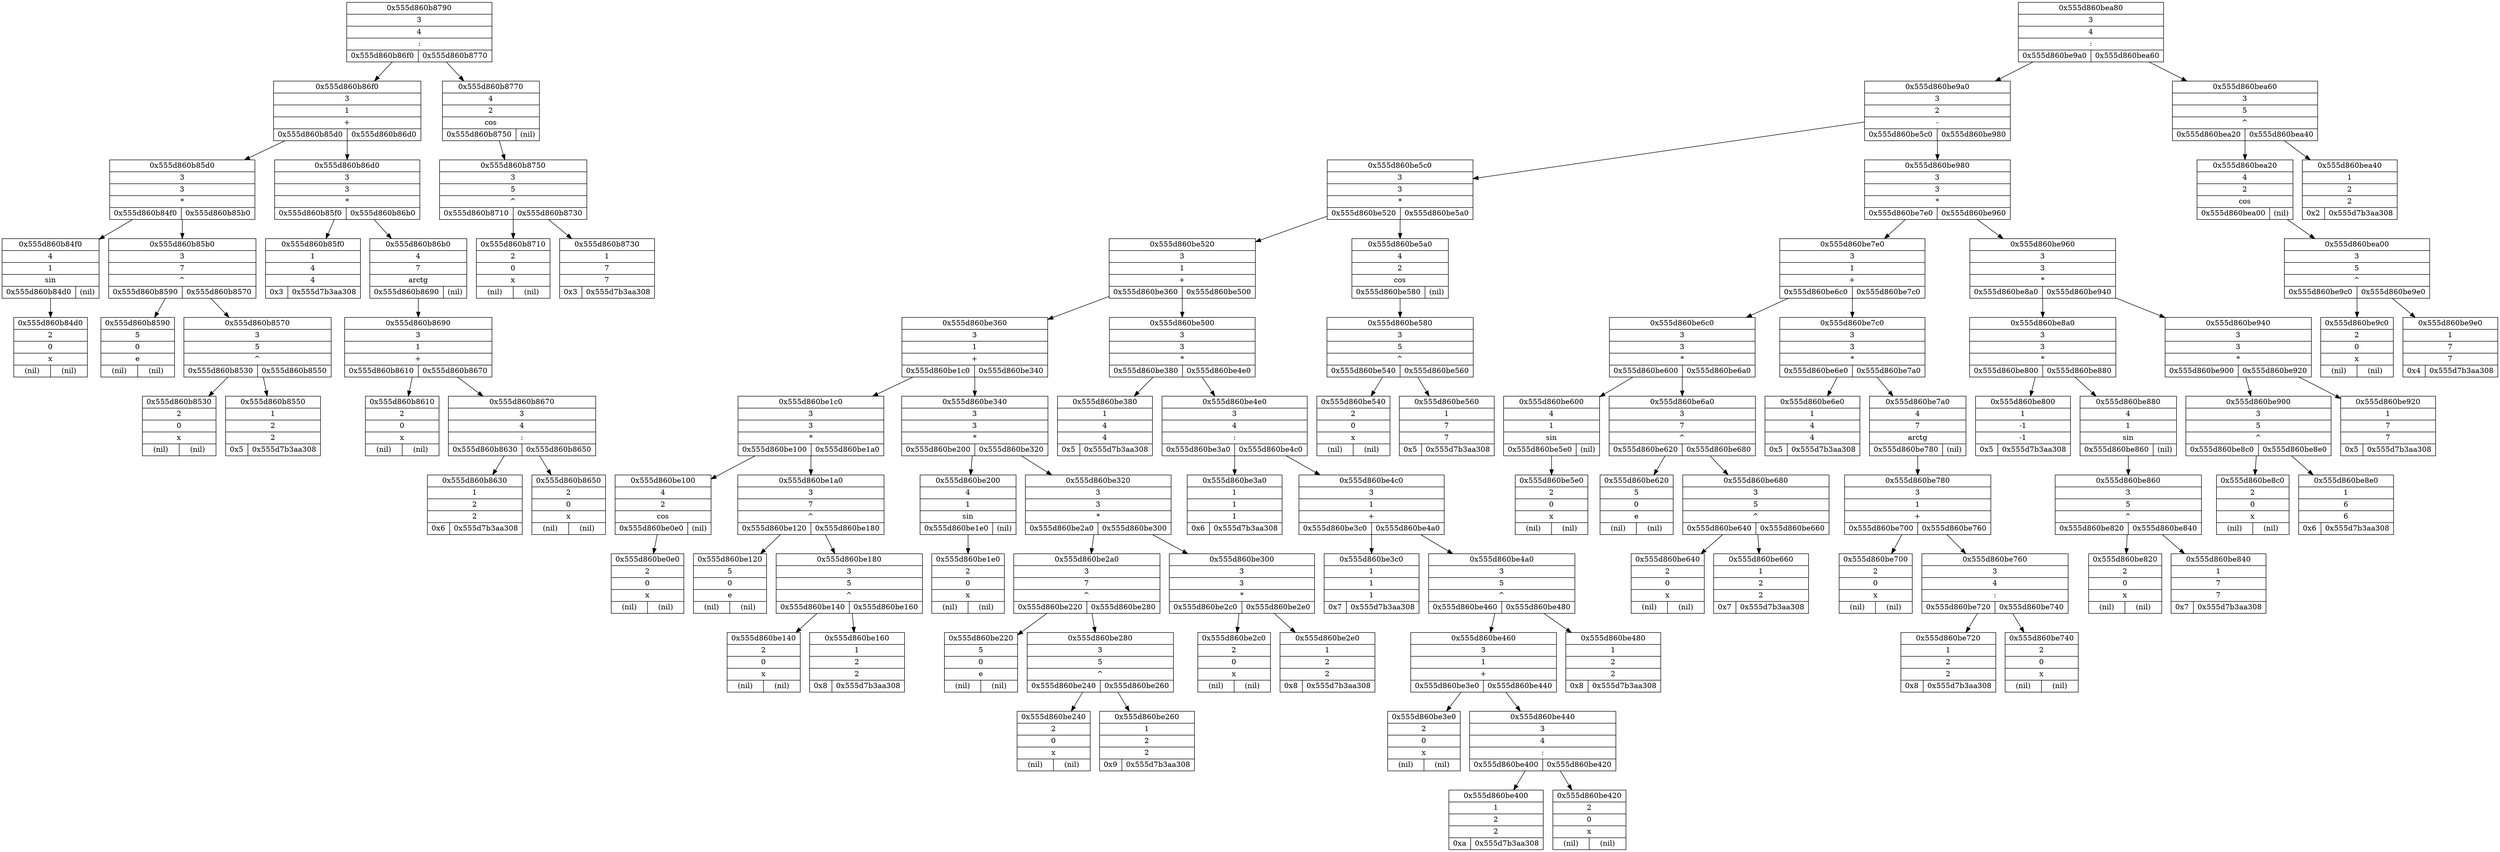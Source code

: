 digraph G{
rankdir=HR;
node0x555d860b8790 [shape=record, label = " {0x555d860b8790 | 3 | 4 |  :|{0x555d860b86f0 | 0x555d860b8770}}", rang = 0]
node0x555d860b86f0 [shape=record, label = " {0x555d860b86f0 | 3 | 1 |  +|{0x555d860b85d0 | 0x555d860b86d0}}", rang = 1]
node0x555d860b85d0 [shape=record, label = " {0x555d860b85d0 | 3 | 3 |  *|{0x555d860b84f0 | 0x555d860b85b0}}", rang = 2]
node0x555d860b84f0 [shape=record, label = " {0x555d860b84f0 | 4 | 1 | sin|{0x555d860b84d0 | (nil)}}", rang = 3]
node0x555d860b84d0 [shape=record, label = " {0x555d860b84d0 | 2 | 0 |  x|{(nil) | (nil)}}", rang = 4]
node0x555d860b85b0 [shape=record, label = " {0x555d860b85b0 | 3 | 7 |  ^|{0x555d860b8590 | 0x555d860b8570}}", rang = 3]
node0x555d860b8590 [shape=record, label = " {0x555d860b8590 | 5 | 0 |  e|{(nil) | (nil)}}", rang = 4]
node0x555d860b8570 [shape=record, label = " {0x555d860b8570 | 3 | 5 |  ^|{0x555d860b8530 | 0x555d860b8550}}", rang = 4]
node0x555d860b8530 [shape=record, label = " {0x555d860b8530 | 2 | 0 |  x|{(nil) | (nil)}}", rang = 5]
node0x555d860b8550 [shape=record, label = " {0x555d860b8550 | 1 | 2 |  2|{0x5 | 0x555d7b3aa308}}", rang = -2046039392]
node0x555d860b86d0 [shape=record, label = " {0x555d860b86d0 | 3 | 3 |  *|{0x555d860b85f0 | 0x555d860b86b0}}", rang = 2]
node0x555d860b85f0 [shape=record, label = " {0x555d860b85f0 | 1 | 4 |  4|{0x3 | 0x555d7b3aa308}}", rang = -2046039392]
node0x555d860b86b0 [shape=record, label = " {0x555d860b86b0 | 4 | 7 | arctg|{0x555d860b8690 | (nil)}}", rang = 3]
node0x555d860b8690 [shape=record, label = " {0x555d860b8690 | 3 | 1 |  +|{0x555d860b8610 | 0x555d860b8670}}", rang = 4]
node0x555d860b8610 [shape=record, label = " {0x555d860b8610 | 2 | 0 |  x|{(nil) | (nil)}}", rang = 5]
node0x555d860b8670 [shape=record, label = " {0x555d860b8670 | 3 | 4 |  :|{0x555d860b8630 | 0x555d860b8650}}", rang = 5]
node0x555d860b8630 [shape=record, label = " {0x555d860b8630 | 1 | 2 |  2|{0x6 | 0x555d7b3aa308}}", rang = -2046039392]
node0x555d860b8650 [shape=record, label = " {0x555d860b8650 | 2 | 0 |  x|{(nil) | (nil)}}", rang = 6]
node0x555d860b8770 [shape=record, label = " {0x555d860b8770 | 4 | 2 | cos|{0x555d860b8750 | (nil)}}", rang = 1]
node0x555d860b8750 [shape=record, label = " {0x555d860b8750 | 3 | 5 |  ^|{0x555d860b8710 | 0x555d860b8730}}", rang = 2]
node0x555d860b8710 [shape=record, label = " {0x555d860b8710 | 2 | 0 |  x|{(nil) | (nil)}}", rang = 3]
node0x555d860b8730 [shape=record, label = " {0x555d860b8730 | 1 | 7 |  7|{0x3 | 0x555d7b3aa308}}", rang = -2046039392]
node0x555d860bea80 [shape=record, label = " {0x555d860bea80 | 3 | 4 |  :|{0x555d860be9a0 | 0x555d860bea60}}", rang = 0]
node0x555d860be9a0 [shape=record, label = " {0x555d860be9a0 | 3 | 2 |  -|{0x555d860be5c0 | 0x555d860be980}}", rang = 1]
node0x555d860be5c0 [shape=record, label = " {0x555d860be5c0 | 3 | 3 |  *|{0x555d860be520 | 0x555d860be5a0}}", rang = 2]
node0x555d860be520 [shape=record, label = " {0x555d860be520 | 3 | 1 |  +|{0x555d860be360 | 0x555d860be500}}", rang = 3]
node0x555d860be360 [shape=record, label = " {0x555d860be360 | 3 | 1 |  +|{0x555d860be1c0 | 0x555d860be340}}", rang = 4]
node0x555d860be1c0 [shape=record, label = " {0x555d860be1c0 | 3 | 3 |  *|{0x555d860be100 | 0x555d860be1a0}}", rang = 5]
node0x555d860be100 [shape=record, label = " {0x555d860be100 | 4 | 2 | cos|{0x555d860be0e0 | (nil)}}", rang = 6]
node0x555d860be0e0 [shape=record, label = " {0x555d860be0e0 | 2 | 0 |  x|{(nil) | (nil)}}", rang = 7]
node0x555d860be1a0 [shape=record, label = " {0x555d860be1a0 | 3 | 7 |  ^|{0x555d860be120 | 0x555d860be180}}", rang = 6]
node0x555d860be120 [shape=record, label = " {0x555d860be120 | 5 | 0 |  e|{(nil) | (nil)}}", rang = 7]
node0x555d860be180 [shape=record, label = " {0x555d860be180 | 3 | 5 |  ^|{0x555d860be140 | 0x555d860be160}}", rang = 7]
node0x555d860be140 [shape=record, label = " {0x555d860be140 | 2 | 0 |  x|{(nil) | (nil)}}", rang = 8]
node0x555d860be160 [shape=record, label = " {0x555d860be160 | 1 | 2 |  2|{0x8 | 0x555d7b3aa308}}", rang = -2046039392]
node0x555d860be340 [shape=record, label = " {0x555d860be340 | 3 | 3 |  *|{0x555d860be200 | 0x555d860be320}}", rang = 5]
node0x555d860be200 [shape=record, label = " {0x555d860be200 | 4 | 1 | sin|{0x555d860be1e0 | (nil)}}", rang = 6]
node0x555d860be1e0 [shape=record, label = " {0x555d860be1e0 | 2 | 0 |  x|{(nil) | (nil)}}", rang = 7]
node0x555d860be320 [shape=record, label = " {0x555d860be320 | 3 | 3 |  *|{0x555d860be2a0 | 0x555d860be300}}", rang = 6]
node0x555d860be2a0 [shape=record, label = " {0x555d860be2a0 | 3 | 7 |  ^|{0x555d860be220 | 0x555d860be280}}", rang = 7]
node0x555d860be220 [shape=record, label = " {0x555d860be220 | 5 | 0 |  e|{(nil) | (nil)}}", rang = 8]
node0x555d860be280 [shape=record, label = " {0x555d860be280 | 3 | 5 |  ^|{0x555d860be240 | 0x555d860be260}}", rang = 8]
node0x555d860be240 [shape=record, label = " {0x555d860be240 | 2 | 0 |  x|{(nil) | (nil)}}", rang = 9]
node0x555d860be260 [shape=record, label = " {0x555d860be260 | 1 | 2 |  2|{0x9 | 0x555d7b3aa308}}", rang = -2046039392]
node0x555d860be300 [shape=record, label = " {0x555d860be300 | 3 | 3 |  *|{0x555d860be2c0 | 0x555d860be2e0}}", rang = 7]
node0x555d860be2c0 [shape=record, label = " {0x555d860be2c0 | 2 | 0 |  x|{(nil) | (nil)}}", rang = 8]
node0x555d860be2e0 [shape=record, label = " {0x555d860be2e0 | 1 | 2 |  2|{0x8 | 0x555d7b3aa308}}", rang = -2046039392]
node0x555d860be500 [shape=record, label = " {0x555d860be500 | 3 | 3 |  *|{0x555d860be380 | 0x555d860be4e0}}", rang = 4]
node0x555d860be380 [shape=record, label = " {0x555d860be380 | 1 | 4 |  4|{0x5 | 0x555d7b3aa308}}", rang = -2046039392]
node0x555d860be4e0 [shape=record, label = " {0x555d860be4e0 | 3 | 4 |  :|{0x555d860be3a0 | 0x555d860be4c0}}", rang = 5]
node0x555d860be3a0 [shape=record, label = " {0x555d860be3a0 | 1 | 1 |  1|{0x6 | 0x555d7b3aa308}}", rang = -2046039392]
node0x555d860be4c0 [shape=record, label = " {0x555d860be4c0 | 3 | 1 |  +|{0x555d860be3c0 | 0x555d860be4a0}}", rang = 6]
node0x555d860be3c0 [shape=record, label = " {0x555d860be3c0 | 1 | 1 |  1|{0x7 | 0x555d7b3aa308}}", rang = -2046039392]
node0x555d860be4a0 [shape=record, label = " {0x555d860be4a0 | 3 | 5 |  ^|{0x555d860be460 | 0x555d860be480}}", rang = 7]
node0x555d860be460 [shape=record, label = " {0x555d860be460 | 3 | 1 |  +|{0x555d860be3e0 | 0x555d860be440}}", rang = 8]
node0x555d860be3e0 [shape=record, label = " {0x555d860be3e0 | 2 | 0 |  x|{(nil) | (nil)}}", rang = 9]
node0x555d860be440 [shape=record, label = " {0x555d860be440 | 3 | 4 |  :|{0x555d860be400 | 0x555d860be420}}", rang = 9]
node0x555d860be400 [shape=record, label = " {0x555d860be400 | 1 | 2 |  2|{0xa | 0x555d7b3aa308}}", rang = -2046039392]
node0x555d860be420 [shape=record, label = " {0x555d860be420 | 2 | 0 |  x|{(nil) | (nil)}}", rang = 10]
node0x555d860be480 [shape=record, label = " {0x555d860be480 | 1 | 2 |  2|{0x8 | 0x555d7b3aa308}}", rang = -2046039392]
node0x555d860be5a0 [shape=record, label = " {0x555d860be5a0 | 4 | 2 | cos|{0x555d860be580 | (nil)}}", rang = 3]
node0x555d860be580 [shape=record, label = " {0x555d860be580 | 3 | 5 |  ^|{0x555d860be540 | 0x555d860be560}}", rang = 4]
node0x555d860be540 [shape=record, label = " {0x555d860be540 | 2 | 0 |  x|{(nil) | (nil)}}", rang = 5]
node0x555d860be560 [shape=record, label = " {0x555d860be560 | 1 | 7 |  7|{0x5 | 0x555d7b3aa308}}", rang = -2046039392]
node0x555d860be980 [shape=record, label = " {0x555d860be980 | 3 | 3 |  *|{0x555d860be7e0 | 0x555d860be960}}", rang = 2]
node0x555d860be7e0 [shape=record, label = " {0x555d860be7e0 | 3 | 1 |  +|{0x555d860be6c0 | 0x555d860be7c0}}", rang = 3]
node0x555d860be6c0 [shape=record, label = " {0x555d860be6c0 | 3 | 3 |  *|{0x555d860be600 | 0x555d860be6a0}}", rang = 4]
node0x555d860be600 [shape=record, label = " {0x555d860be600 | 4 | 1 | sin|{0x555d860be5e0 | (nil)}}", rang = 5]
node0x555d860be5e0 [shape=record, label = " {0x555d860be5e0 | 2 | 0 |  x|{(nil) | (nil)}}", rang = 6]
node0x555d860be6a0 [shape=record, label = " {0x555d860be6a0 | 3 | 7 |  ^|{0x555d860be620 | 0x555d860be680}}", rang = 5]
node0x555d860be620 [shape=record, label = " {0x555d860be620 | 5 | 0 |  e|{(nil) | (nil)}}", rang = 6]
node0x555d860be680 [shape=record, label = " {0x555d860be680 | 3 | 5 |  ^|{0x555d860be640 | 0x555d860be660}}", rang = 6]
node0x555d860be640 [shape=record, label = " {0x555d860be640 | 2 | 0 |  x|{(nil) | (nil)}}", rang = 7]
node0x555d860be660 [shape=record, label = " {0x555d860be660 | 1 | 2 |  2|{0x7 | 0x555d7b3aa308}}", rang = -2046039392]
node0x555d860be7c0 [shape=record, label = " {0x555d860be7c0 | 3 | 3 |  *|{0x555d860be6e0 | 0x555d860be7a0}}", rang = 4]
node0x555d860be6e0 [shape=record, label = " {0x555d860be6e0 | 1 | 4 |  4|{0x5 | 0x555d7b3aa308}}", rang = -2046039392]
node0x555d860be7a0 [shape=record, label = " {0x555d860be7a0 | 4 | 7 | arctg|{0x555d860be780 | (nil)}}", rang = 5]
node0x555d860be780 [shape=record, label = " {0x555d860be780 | 3 | 1 |  +|{0x555d860be700 | 0x555d860be760}}", rang = 6]
node0x555d860be700 [shape=record, label = " {0x555d860be700 | 2 | 0 |  x|{(nil) | (nil)}}", rang = 7]
node0x555d860be760 [shape=record, label = " {0x555d860be760 | 3 | 4 |  :|{0x555d860be720 | 0x555d860be740}}", rang = 7]
node0x555d860be720 [shape=record, label = " {0x555d860be720 | 1 | 2 |  2|{0x8 | 0x555d7b3aa308}}", rang = -2046039392]
node0x555d860be740 [shape=record, label = " {0x555d860be740 | 2 | 0 |  x|{(nil) | (nil)}}", rang = 8]
node0x555d860be960 [shape=record, label = " {0x555d860be960 | 3 | 3 |  *|{0x555d860be8a0 | 0x555d860be940}}", rang = 3]
node0x555d860be8a0 [shape=record, label = " {0x555d860be8a0 | 3 | 3 |  *|{0x555d860be800 | 0x555d860be880}}", rang = 4]
node0x555d860be800 [shape=record, label = " {0x555d860be800 | 1 | -1 |  -1|{0x5 | 0x555d7b3aa308}}", rang = -2046039392]
node0x555d860be880 [shape=record, label = " {0x555d860be880 | 4 | 1 | sin|{0x555d860be860 | (nil)}}", rang = 5]
node0x555d860be860 [shape=record, label = " {0x555d860be860 | 3 | 5 |  ^|{0x555d860be820 | 0x555d860be840}}", rang = 6]
node0x555d860be820 [shape=record, label = " {0x555d860be820 | 2 | 0 |  x|{(nil) | (nil)}}", rang = 7]
node0x555d860be840 [shape=record, label = " {0x555d860be840 | 1 | 7 |  7|{0x7 | 0x555d7b3aa308}}", rang = -2046039392]
node0x555d860be940 [shape=record, label = " {0x555d860be940 | 3 | 3 |  *|{0x555d860be900 | 0x555d860be920}}", rang = 4]
node0x555d860be900 [shape=record, label = " {0x555d860be900 | 3 | 5 |  ^|{0x555d860be8c0 | 0x555d860be8e0}}", rang = 5]
node0x555d860be8c0 [shape=record, label = " {0x555d860be8c0 | 2 | 0 |  x|{(nil) | (nil)}}", rang = 6]
node0x555d860be8e0 [shape=record, label = " {0x555d860be8e0 | 1 | 6 |  6|{0x6 | 0x555d7b3aa308}}", rang = -2046039392]
node0x555d860be920 [shape=record, label = " {0x555d860be920 | 1 | 7 |  7|{0x5 | 0x555d7b3aa308}}", rang = -2046039392]
node0x555d860bea60 [shape=record, label = " {0x555d860bea60 | 3 | 5 |  ^|{0x555d860bea20 | 0x555d860bea40}}", rang = 1]
node0x555d860bea20 [shape=record, label = " {0x555d860bea20 | 4 | 2 | cos|{0x555d860bea00 | (nil)}}", rang = 2]
node0x555d860bea00 [shape=record, label = " {0x555d860bea00 | 3 | 5 |  ^|{0x555d860be9c0 | 0x555d860be9e0}}", rang = 3]
node0x555d860be9c0 [shape=record, label = " {0x555d860be9c0 | 2 | 0 |  x|{(nil) | (nil)}}", rang = 4]
node0x555d860be9e0 [shape=record, label = " {0x555d860be9e0 | 1 | 7 |  7|{0x4 | 0x555d7b3aa308}}", rang = -2046039392]
node0x555d860bea40 [shape=record, label = " {0x555d860bea40 | 1 | 2 |  2|{0x2 | 0x555d7b3aa308}}", rang = -2046039392]
node0x555d860b8790 -> node0x555d860b86f0
node0x555d860b8790 -> node0x555d860b8770
node0x555d860b86f0 -> node0x555d860b85d0
node0x555d860b86f0 -> node0x555d860b86d0
node0x555d860b85d0 -> node0x555d860b84f0
node0x555d860b85d0 -> node0x555d860b85b0
node0x555d860b84f0 -> node0x555d860b84d0
node0x555d860b85b0 -> node0x555d860b8590
node0x555d860b85b0 -> node0x555d860b8570
node0x555d860b8570 -> node0x555d860b8530
node0x555d860b8570 -> node0x555d860b8550
node0x555d860b86d0 -> node0x555d860b85f0
node0x555d860b86d0 -> node0x555d860b86b0
node0x555d860b86b0 -> node0x555d860b8690
node0x555d860b8690 -> node0x555d860b8610
node0x555d860b8690 -> node0x555d860b8670
node0x555d860b8670 -> node0x555d860b8630
node0x555d860b8670 -> node0x555d860b8650
node0x555d860b8770 -> node0x555d860b8750
node0x555d860b8750 -> node0x555d860b8710
node0x555d860b8750 -> node0x555d860b8730
node0x555d860bea80 -> node0x555d860be9a0
node0x555d860bea80 -> node0x555d860bea60
node0x555d860be9a0 -> node0x555d860be5c0
node0x555d860be9a0 -> node0x555d860be980
node0x555d860be5c0 -> node0x555d860be520
node0x555d860be5c0 -> node0x555d860be5a0
node0x555d860be520 -> node0x555d860be360
node0x555d860be520 -> node0x555d860be500
node0x555d860be360 -> node0x555d860be1c0
node0x555d860be360 -> node0x555d860be340
node0x555d860be1c0 -> node0x555d860be100
node0x555d860be1c0 -> node0x555d860be1a0
node0x555d860be100 -> node0x555d860be0e0
node0x555d860be1a0 -> node0x555d860be120
node0x555d860be1a0 -> node0x555d860be180
node0x555d860be180 -> node0x555d860be140
node0x555d860be180 -> node0x555d860be160
node0x555d860be340 -> node0x555d860be200
node0x555d860be340 -> node0x555d860be320
node0x555d860be200 -> node0x555d860be1e0
node0x555d860be320 -> node0x555d860be2a0
node0x555d860be320 -> node0x555d860be300
node0x555d860be2a0 -> node0x555d860be220
node0x555d860be2a0 -> node0x555d860be280
node0x555d860be280 -> node0x555d860be240
node0x555d860be280 -> node0x555d860be260
node0x555d860be300 -> node0x555d860be2c0
node0x555d860be300 -> node0x555d860be2e0
node0x555d860be500 -> node0x555d860be380
node0x555d860be500 -> node0x555d860be4e0
node0x555d860be4e0 -> node0x555d860be3a0
node0x555d860be4e0 -> node0x555d860be4c0
node0x555d860be4c0 -> node0x555d860be3c0
node0x555d860be4c0 -> node0x555d860be4a0
node0x555d860be4a0 -> node0x555d860be460
node0x555d860be4a0 -> node0x555d860be480
node0x555d860be460 -> node0x555d860be3e0
node0x555d860be460 -> node0x555d860be440
node0x555d860be440 -> node0x555d860be400
node0x555d860be440 -> node0x555d860be420
node0x555d860be5a0 -> node0x555d860be580
node0x555d860be580 -> node0x555d860be540
node0x555d860be580 -> node0x555d860be560
node0x555d860be980 -> node0x555d860be7e0
node0x555d860be980 -> node0x555d860be960
node0x555d860be7e0 -> node0x555d860be6c0
node0x555d860be7e0 -> node0x555d860be7c0
node0x555d860be6c0 -> node0x555d860be600
node0x555d860be6c0 -> node0x555d860be6a0
node0x555d860be600 -> node0x555d860be5e0
node0x555d860be6a0 -> node0x555d860be620
node0x555d860be6a0 -> node0x555d860be680
node0x555d860be680 -> node0x555d860be640
node0x555d860be680 -> node0x555d860be660
node0x555d860be7c0 -> node0x555d860be6e0
node0x555d860be7c0 -> node0x555d860be7a0
node0x555d860be7a0 -> node0x555d860be780
node0x555d860be780 -> node0x555d860be700
node0x555d860be780 -> node0x555d860be760
node0x555d860be760 -> node0x555d860be720
node0x555d860be760 -> node0x555d860be740
node0x555d860be960 -> node0x555d860be8a0
node0x555d860be960 -> node0x555d860be940
node0x555d860be8a0 -> node0x555d860be800
node0x555d860be8a0 -> node0x555d860be880
node0x555d860be880 -> node0x555d860be860
node0x555d860be860 -> node0x555d860be820
node0x555d860be860 -> node0x555d860be840
node0x555d860be940 -> node0x555d860be900
node0x555d860be940 -> node0x555d860be920
node0x555d860be900 -> node0x555d860be8c0
node0x555d860be900 -> node0x555d860be8e0
node0x555d860bea60 -> node0x555d860bea20
node0x555d860bea60 -> node0x555d860bea40
node0x555d860bea20 -> node0x555d860bea00
node0x555d860bea00 -> node0x555d860be9c0
node0x555d860bea00 -> node0x555d860be9e0
}